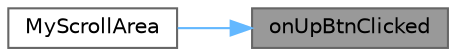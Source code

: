 digraph "onUpBtnClicked"
{
 // LATEX_PDF_SIZE
  bgcolor="transparent";
  edge [fontname=Helvetica,fontsize=10,labelfontname=Helvetica,labelfontsize=10];
  node [fontname=Helvetica,fontsize=10,shape=box,height=0.2,width=0.4];
  rankdir="RL";
  Node1 [id="Node000001",label="onUpBtnClicked",height=0.2,width=0.4,color="gray40", fillcolor="grey60", style="filled", fontcolor="black",tooltip="处理返回顶部按钮点击事件"];
  Node1 -> Node2 [id="edge1_Node000001_Node000002",dir="back",color="steelblue1",style="solid",tooltip=" "];
  Node2 [id="Node000002",label="MyScrollArea",height=0.2,width=0.4,color="grey40", fillcolor="white", style="filled",URL="$class_my_scroll_area.html#a5686ed75224250443f9fa339239f85d4",tooltip="构造函数，初始化滚动区域"];
}
